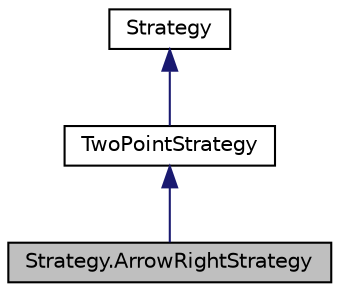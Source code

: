 digraph "Strategy.ArrowRightStrategy"
{
 // LATEX_PDF_SIZE
  edge [fontname="Helvetica",fontsize="10",labelfontname="Helvetica",labelfontsize="10"];
  node [fontname="Helvetica",fontsize="10",shape=record];
  Node1 [label="Strategy.ArrowRightStrategy",height=0.2,width=0.4,color="black", fillcolor="grey75", style="filled", fontcolor="black",tooltip="Implements the arrow right drawing strategy"];
  Node2 -> Node1 [dir="back",color="midnightblue",fontsize="10",style="solid"];
  Node2 [label="TwoPointStrategy",height=0.2,width=0.4,color="black", fillcolor="white", style="filled",URL="$class_strategy_1_1_two_point_strategy.html",tooltip="Base class for all shapes that requires 2 points to be drawn"];
  Node3 -> Node2 [dir="back",color="midnightblue",fontsize="10",style="solid"];
  Node3 [label="Strategy",height=0.2,width=0.4,color="black", fillcolor="white", style="filled",URL="$class_strategy_1_1_strategy.html",tooltip="Base class for each shape strategy."];
}
